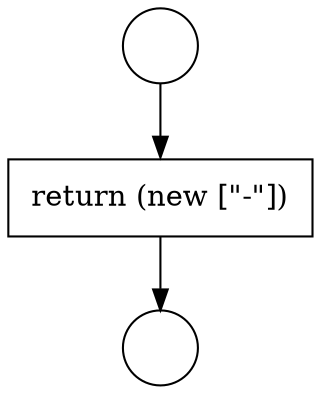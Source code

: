 digraph {
  node12960 [shape=circle label=" " color="black" fillcolor="white" style=filled]
  node12962 [shape=none, margin=0, label=<<font color="black">
    <table border="0" cellborder="1" cellspacing="0" cellpadding="10">
      <tr><td align="left">return (new [&quot;-&quot;])</td></tr>
    </table>
  </font>> color="black" fillcolor="white" style=filled]
  node12961 [shape=circle label=" " color="black" fillcolor="white" style=filled]
  node12960 -> node12962 [ color="black"]
  node12962 -> node12961 [ color="black"]
}
